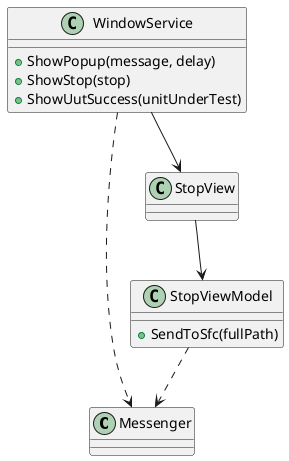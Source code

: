 @startuml

class Messenger {}

class StopViewModel{
    + SendToSfc(fullPath)
}
StopViewModel ..> Messenger

class WindowService {
    + ShowPopup(message, delay)
    + ShowStop(stop)
    + ShowUutSuccess(unitUnderTest)
}
WindowService --> StopView
WindowService ..> Messenger

class StopView {
}
StopView --> StopViewModel
@enduml